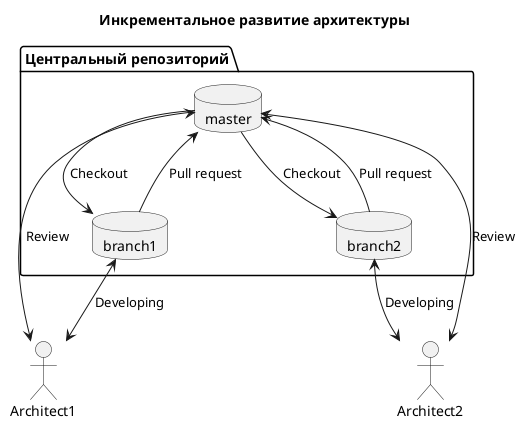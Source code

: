 @startuml
title "Инкрементальное развитие архитектуры"

package "Центральный репозиторий" {
    database master as master
    database branch1 as branch1
    database branch2 as branch2
}

master --> branch1: Checkout
master --> branch2: Checkout
master <-- branch1: Pull request
master <-- branch2: Pull request

actor Architect1 as architect1
actor Architect2 as architect2

architect1 <-up-> branch1: Developing
architect2 <-up-> branch2: Developing


architect1 <-up-> master: Review
architect2 <-up-> master: Review
@enduml

